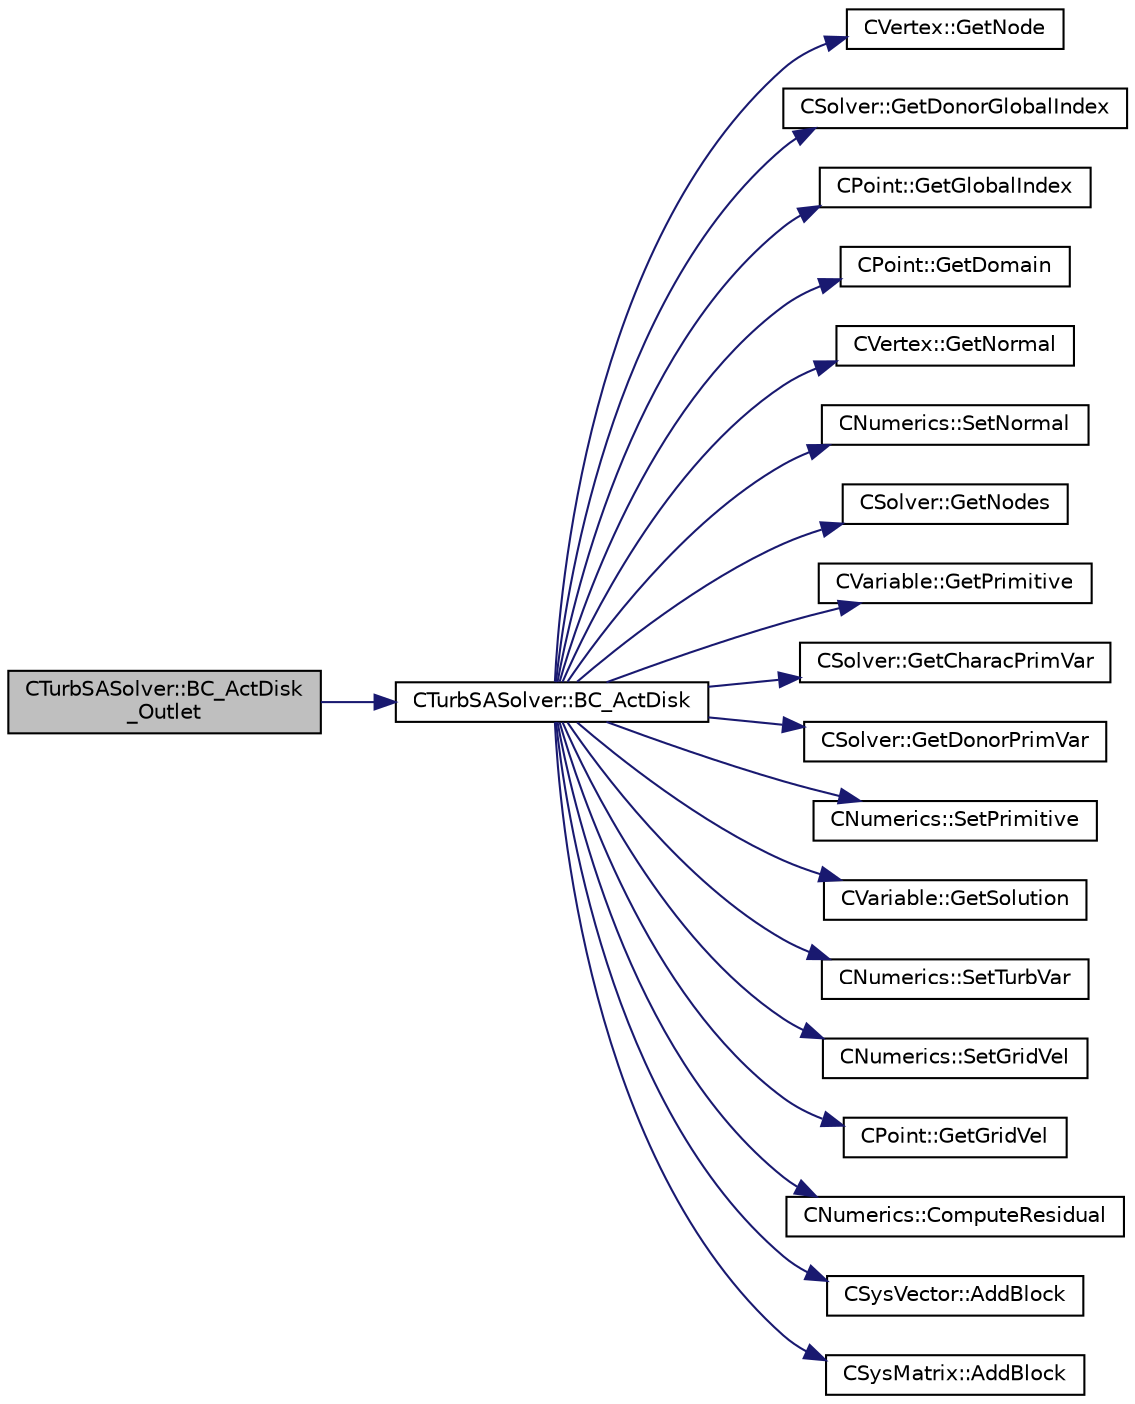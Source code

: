 digraph "CTurbSASolver::BC_ActDisk_Outlet"
{
  edge [fontname="Helvetica",fontsize="10",labelfontname="Helvetica",labelfontsize="10"];
  node [fontname="Helvetica",fontsize="10",shape=record];
  rankdir="LR";
  Node126 [label="CTurbSASolver::BC_ActDisk\l_Outlet",height=0.2,width=0.4,color="black", fillcolor="grey75", style="filled", fontcolor="black"];
  Node126 -> Node127 [color="midnightblue",fontsize="10",style="solid",fontname="Helvetica"];
  Node127 [label="CTurbSASolver::BC_ActDisk",height=0.2,width=0.4,color="black", fillcolor="white", style="filled",URL="$class_c_turb_s_a_solver.html#a815ccf4fcbbbd8473c57b95a92be40bf",tooltip="Impose an actuator disk inlet boundary condition. "];
  Node127 -> Node128 [color="midnightblue",fontsize="10",style="solid",fontname="Helvetica"];
  Node128 [label="CVertex::GetNode",height=0.2,width=0.4,color="black", fillcolor="white", style="filled",URL="$class_c_vertex.html#a95c513bf927464157ed96b6c79779a1f",tooltip="Get the node of the vertex. "];
  Node127 -> Node129 [color="midnightblue",fontsize="10",style="solid",fontname="Helvetica"];
  Node129 [label="CSolver::GetDonorGlobalIndex",height=0.2,width=0.4,color="black", fillcolor="white", style="filled",URL="$class_c_solver.html#a8fe26878b051aabbf59ea1905d772e57",tooltip="A virtual member. "];
  Node127 -> Node130 [color="midnightblue",fontsize="10",style="solid",fontname="Helvetica"];
  Node130 [label="CPoint::GetGlobalIndex",height=0.2,width=0.4,color="black", fillcolor="white", style="filled",URL="$class_c_point.html#ab546170a5a03ef210a75fc5531910050",tooltip="Get the global index in a parallel computation. "];
  Node127 -> Node131 [color="midnightblue",fontsize="10",style="solid",fontname="Helvetica"];
  Node131 [label="CPoint::GetDomain",height=0.2,width=0.4,color="black", fillcolor="white", style="filled",URL="$class_c_point.html#a1d7e22a60d4cfef356af1cba2bab3e55",tooltip="For parallel computation, its indicates if a point must be computed or not. "];
  Node127 -> Node132 [color="midnightblue",fontsize="10",style="solid",fontname="Helvetica"];
  Node132 [label="CVertex::GetNormal",height=0.2,width=0.4,color="black", fillcolor="white", style="filled",URL="$class_c_vertex.html#a0d289163c6f3384822fcb9ae86fc1c39",tooltip="Copy the the normal vector of a face. "];
  Node127 -> Node133 [color="midnightblue",fontsize="10",style="solid",fontname="Helvetica"];
  Node133 [label="CNumerics::SetNormal",height=0.2,width=0.4,color="black", fillcolor="white", style="filled",URL="$class_c_numerics.html#a41903d97957f351cd9ee63ca404985b1",tooltip="Set the value of the normal vector to the face between two points. "];
  Node127 -> Node134 [color="midnightblue",fontsize="10",style="solid",fontname="Helvetica"];
  Node134 [label="CSolver::GetNodes",height=0.2,width=0.4,color="black", fillcolor="white", style="filled",URL="$class_c_solver.html#af3198e52a2ea377bb765647b5e697197",tooltip="Allow outside access to the nodes of the solver, containing conservatives, primitives, etc. "];
  Node127 -> Node135 [color="midnightblue",fontsize="10",style="solid",fontname="Helvetica"];
  Node135 [label="CVariable::GetPrimitive",height=0.2,width=0.4,color="black", fillcolor="white", style="filled",URL="$class_c_variable.html#abe38982ec51efc8391ef27fc434f37ad",tooltip="A virtual member. "];
  Node127 -> Node136 [color="midnightblue",fontsize="10",style="solid",fontname="Helvetica"];
  Node136 [label="CSolver::GetCharacPrimVar",height=0.2,width=0.4,color="black", fillcolor="white", style="filled",URL="$class_c_solver.html#ad25c13b6587f8a1a71f84a37fdb5b213",tooltip="A virtual member. "];
  Node127 -> Node137 [color="midnightblue",fontsize="10",style="solid",fontname="Helvetica"];
  Node137 [label="CSolver::GetDonorPrimVar",height=0.2,width=0.4,color="black", fillcolor="white", style="filled",URL="$class_c_solver.html#a69ab04d219179e11b119c3bb58c8da7c",tooltip="A virtual member. "];
  Node127 -> Node138 [color="midnightblue",fontsize="10",style="solid",fontname="Helvetica"];
  Node138 [label="CNumerics::SetPrimitive",height=0.2,width=0.4,color="black", fillcolor="white", style="filled",URL="$class_c_numerics.html#af72b17d397adf09beed2e99e2daf895c",tooltip="Set the value of the primitive variables. "];
  Node127 -> Node139 [color="midnightblue",fontsize="10",style="solid",fontname="Helvetica"];
  Node139 [label="CVariable::GetSolution",height=0.2,width=0.4,color="black", fillcolor="white", style="filled",URL="$class_c_variable.html#a261483e39c23c1de7cb9aea7e917c121",tooltip="Get the solution. "];
  Node127 -> Node140 [color="midnightblue",fontsize="10",style="solid",fontname="Helvetica"];
  Node140 [label="CNumerics::SetTurbVar",height=0.2,width=0.4,color="black", fillcolor="white", style="filled",URL="$class_c_numerics.html#a694708b330c1e25e59f3b3ee8be64fbb",tooltip="Set the value of the turbulent variable. "];
  Node127 -> Node141 [color="midnightblue",fontsize="10",style="solid",fontname="Helvetica"];
  Node141 [label="CNumerics::SetGridVel",height=0.2,width=0.4,color="black", fillcolor="white", style="filled",URL="$class_c_numerics.html#ae15b9e4ad2008444365109c434e24207",tooltip="Set the velocity of the computational grid. "];
  Node127 -> Node142 [color="midnightblue",fontsize="10",style="solid",fontname="Helvetica"];
  Node142 [label="CPoint::GetGridVel",height=0.2,width=0.4,color="black", fillcolor="white", style="filled",URL="$class_c_point.html#a62ec636f4a05ac578b582a053e8553f9",tooltip="Get the value of the grid velocity at the point. "];
  Node127 -> Node143 [color="midnightblue",fontsize="10",style="solid",fontname="Helvetica"];
  Node143 [label="CNumerics::ComputeResidual",height=0.2,width=0.4,color="black", fillcolor="white", style="filled",URL="$class_c_numerics.html#abe734316e0047f463f059fd77a281958",tooltip="Compute the numerical residual. "];
  Node127 -> Node144 [color="midnightblue",fontsize="10",style="solid",fontname="Helvetica"];
  Node144 [label="CSysVector::AddBlock",height=0.2,width=0.4,color="black", fillcolor="white", style="filled",URL="$class_c_sys_vector.html#acd4c36df2ea0b7ad473944cff9bf5d72",tooltip="Add val_residual to the residual. "];
  Node127 -> Node145 [color="midnightblue",fontsize="10",style="solid",fontname="Helvetica"];
  Node145 [label="CSysMatrix::AddBlock",height=0.2,width=0.4,color="black", fillcolor="white", style="filled",URL="$class_c_sys_matrix.html#a85def3109e5aa5307268ca830a8f6522",tooltip="Adds the specified block to the sparse matrix. "];
}
